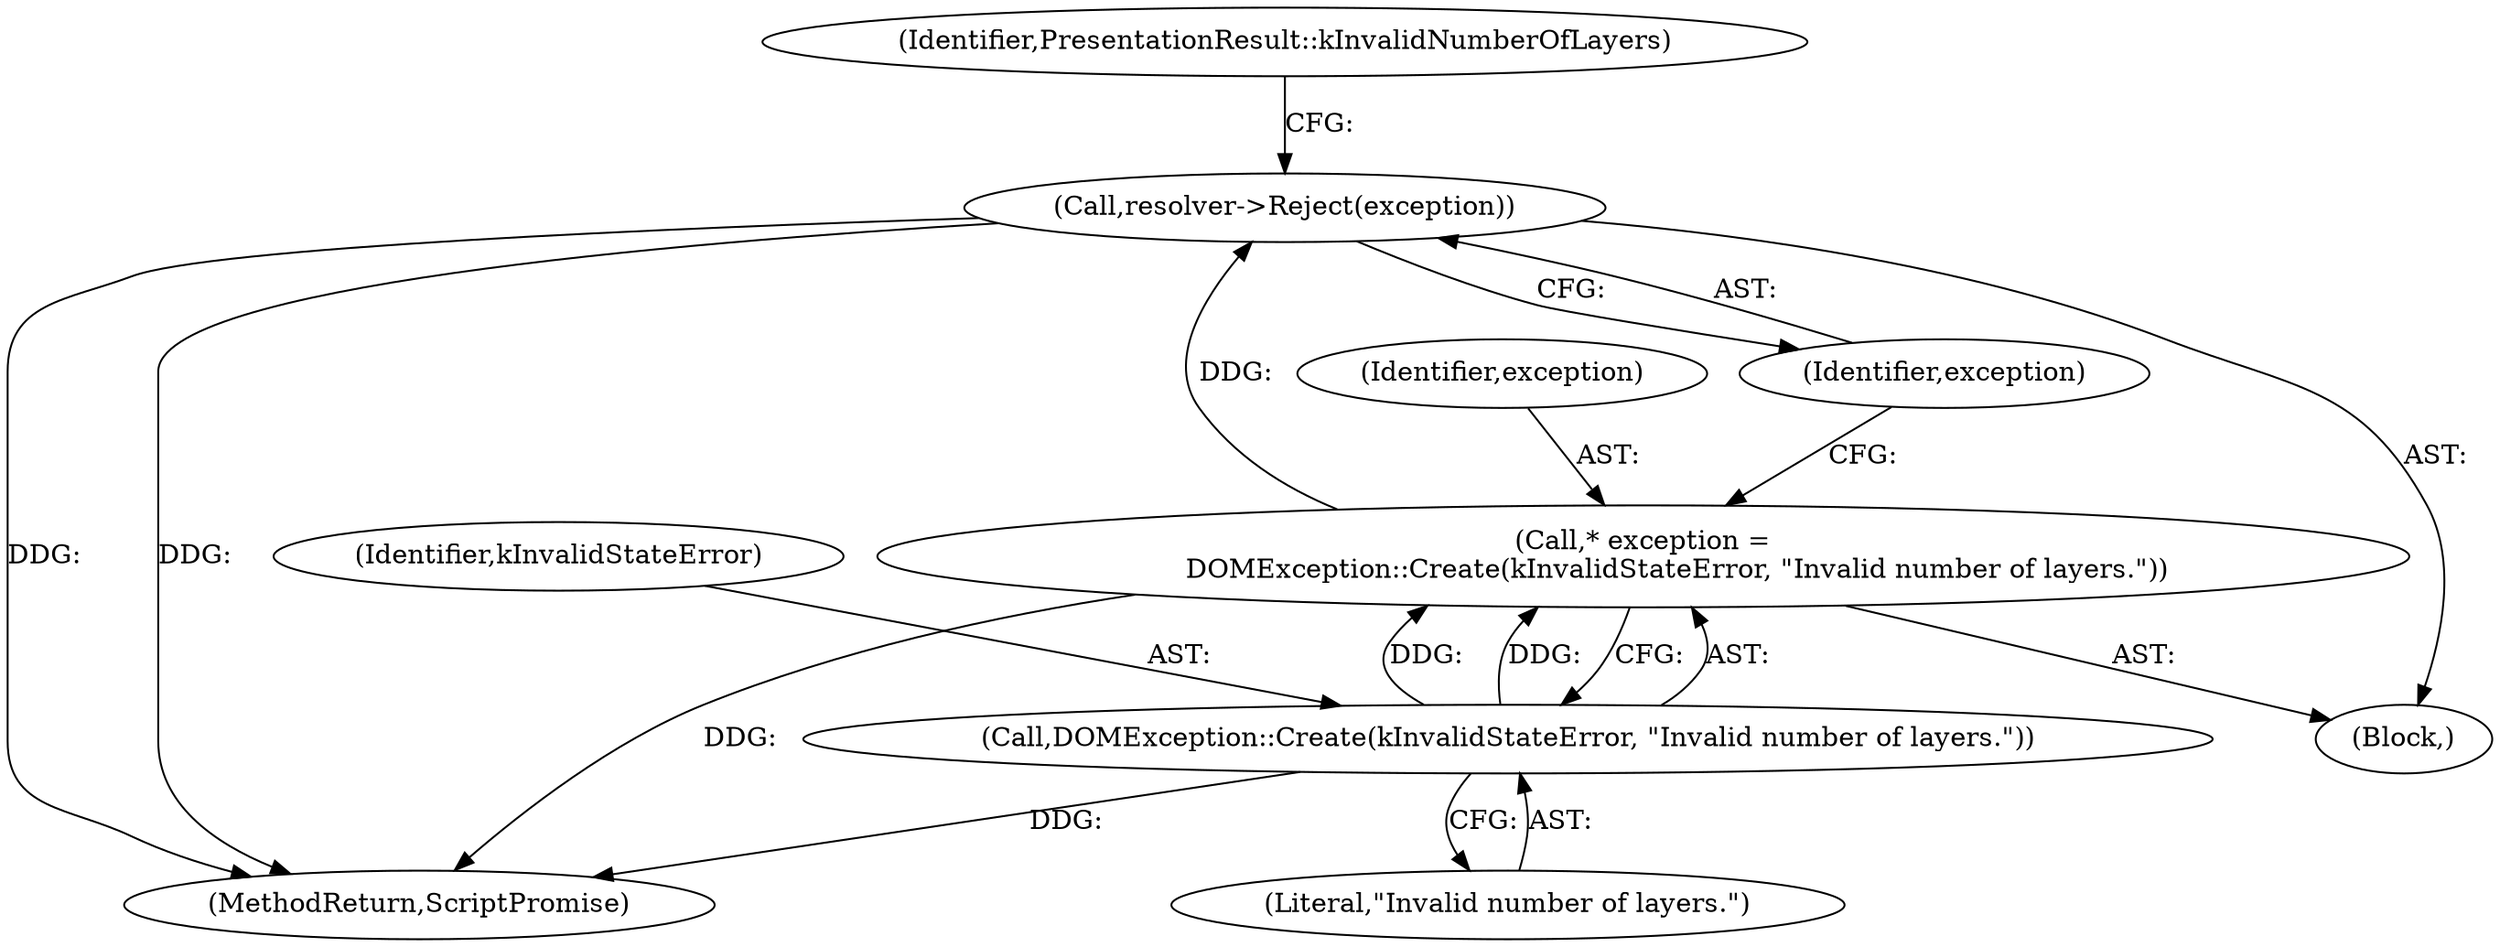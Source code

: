 digraph "0_Chrome_262e77a72493e36e8006aeeba1c7497a42ee5ad9_11@pointer" {
"1000192" [label="(Call,resolver->Reject(exception))"];
"1000187" [label="(Call,* exception =\n        DOMException::Create(kInvalidStateError, \"Invalid number of layers.\"))"];
"1000189" [label="(Call,DOMException::Create(kInvalidStateError, \"Invalid number of layers.\"))"];
"1000195" [label="(Identifier,PresentationResult::kInvalidNumberOfLayers)"];
"1000191" [label="(Literal,\"Invalid number of layers.\")"];
"1000190" [label="(Identifier,kInvalidStateError)"];
"1000188" [label="(Identifier,exception)"];
"1000339" [label="(MethodReturn,ScriptPromise)"];
"1000192" [label="(Call,resolver->Reject(exception))"];
"1000187" [label="(Call,* exception =\n        DOMException::Create(kInvalidStateError, \"Invalid number of layers.\"))"];
"1000193" [label="(Identifier,exception)"];
"1000184" [label="(Block,)"];
"1000189" [label="(Call,DOMException::Create(kInvalidStateError, \"Invalid number of layers.\"))"];
"1000192" -> "1000184"  [label="AST: "];
"1000192" -> "1000193"  [label="CFG: "];
"1000193" -> "1000192"  [label="AST: "];
"1000195" -> "1000192"  [label="CFG: "];
"1000192" -> "1000339"  [label="DDG: "];
"1000192" -> "1000339"  [label="DDG: "];
"1000187" -> "1000192"  [label="DDG: "];
"1000187" -> "1000184"  [label="AST: "];
"1000187" -> "1000189"  [label="CFG: "];
"1000188" -> "1000187"  [label="AST: "];
"1000189" -> "1000187"  [label="AST: "];
"1000193" -> "1000187"  [label="CFG: "];
"1000187" -> "1000339"  [label="DDG: "];
"1000189" -> "1000187"  [label="DDG: "];
"1000189" -> "1000187"  [label="DDG: "];
"1000189" -> "1000191"  [label="CFG: "];
"1000190" -> "1000189"  [label="AST: "];
"1000191" -> "1000189"  [label="AST: "];
"1000189" -> "1000339"  [label="DDG: "];
}
